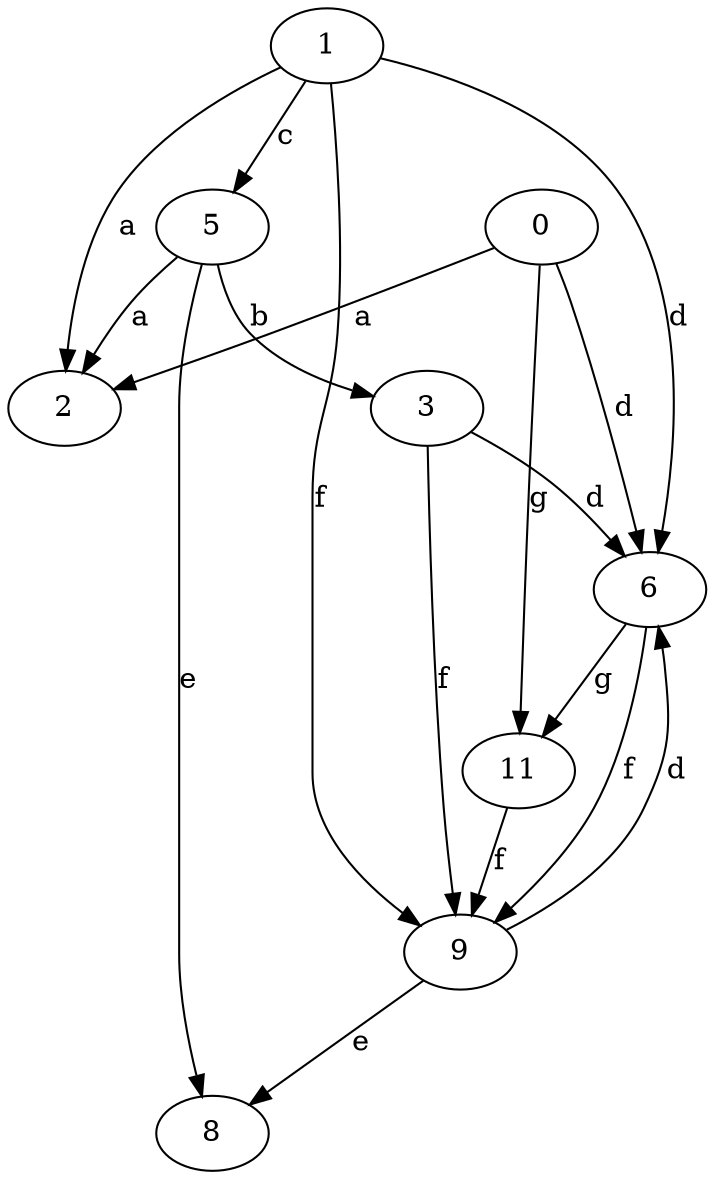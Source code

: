 strict digraph  {
0;
1;
2;
3;
5;
6;
8;
9;
11;
0 -> 2  [label=a];
0 -> 6  [label=d];
0 -> 11  [label=g];
1 -> 2  [label=a];
1 -> 5  [label=c];
1 -> 6  [label=d];
1 -> 9  [label=f];
3 -> 6  [label=d];
3 -> 9  [label=f];
5 -> 2  [label=a];
5 -> 3  [label=b];
5 -> 8  [label=e];
6 -> 9  [label=f];
6 -> 11  [label=g];
9 -> 6  [label=d];
9 -> 8  [label=e];
11 -> 9  [label=f];
}
